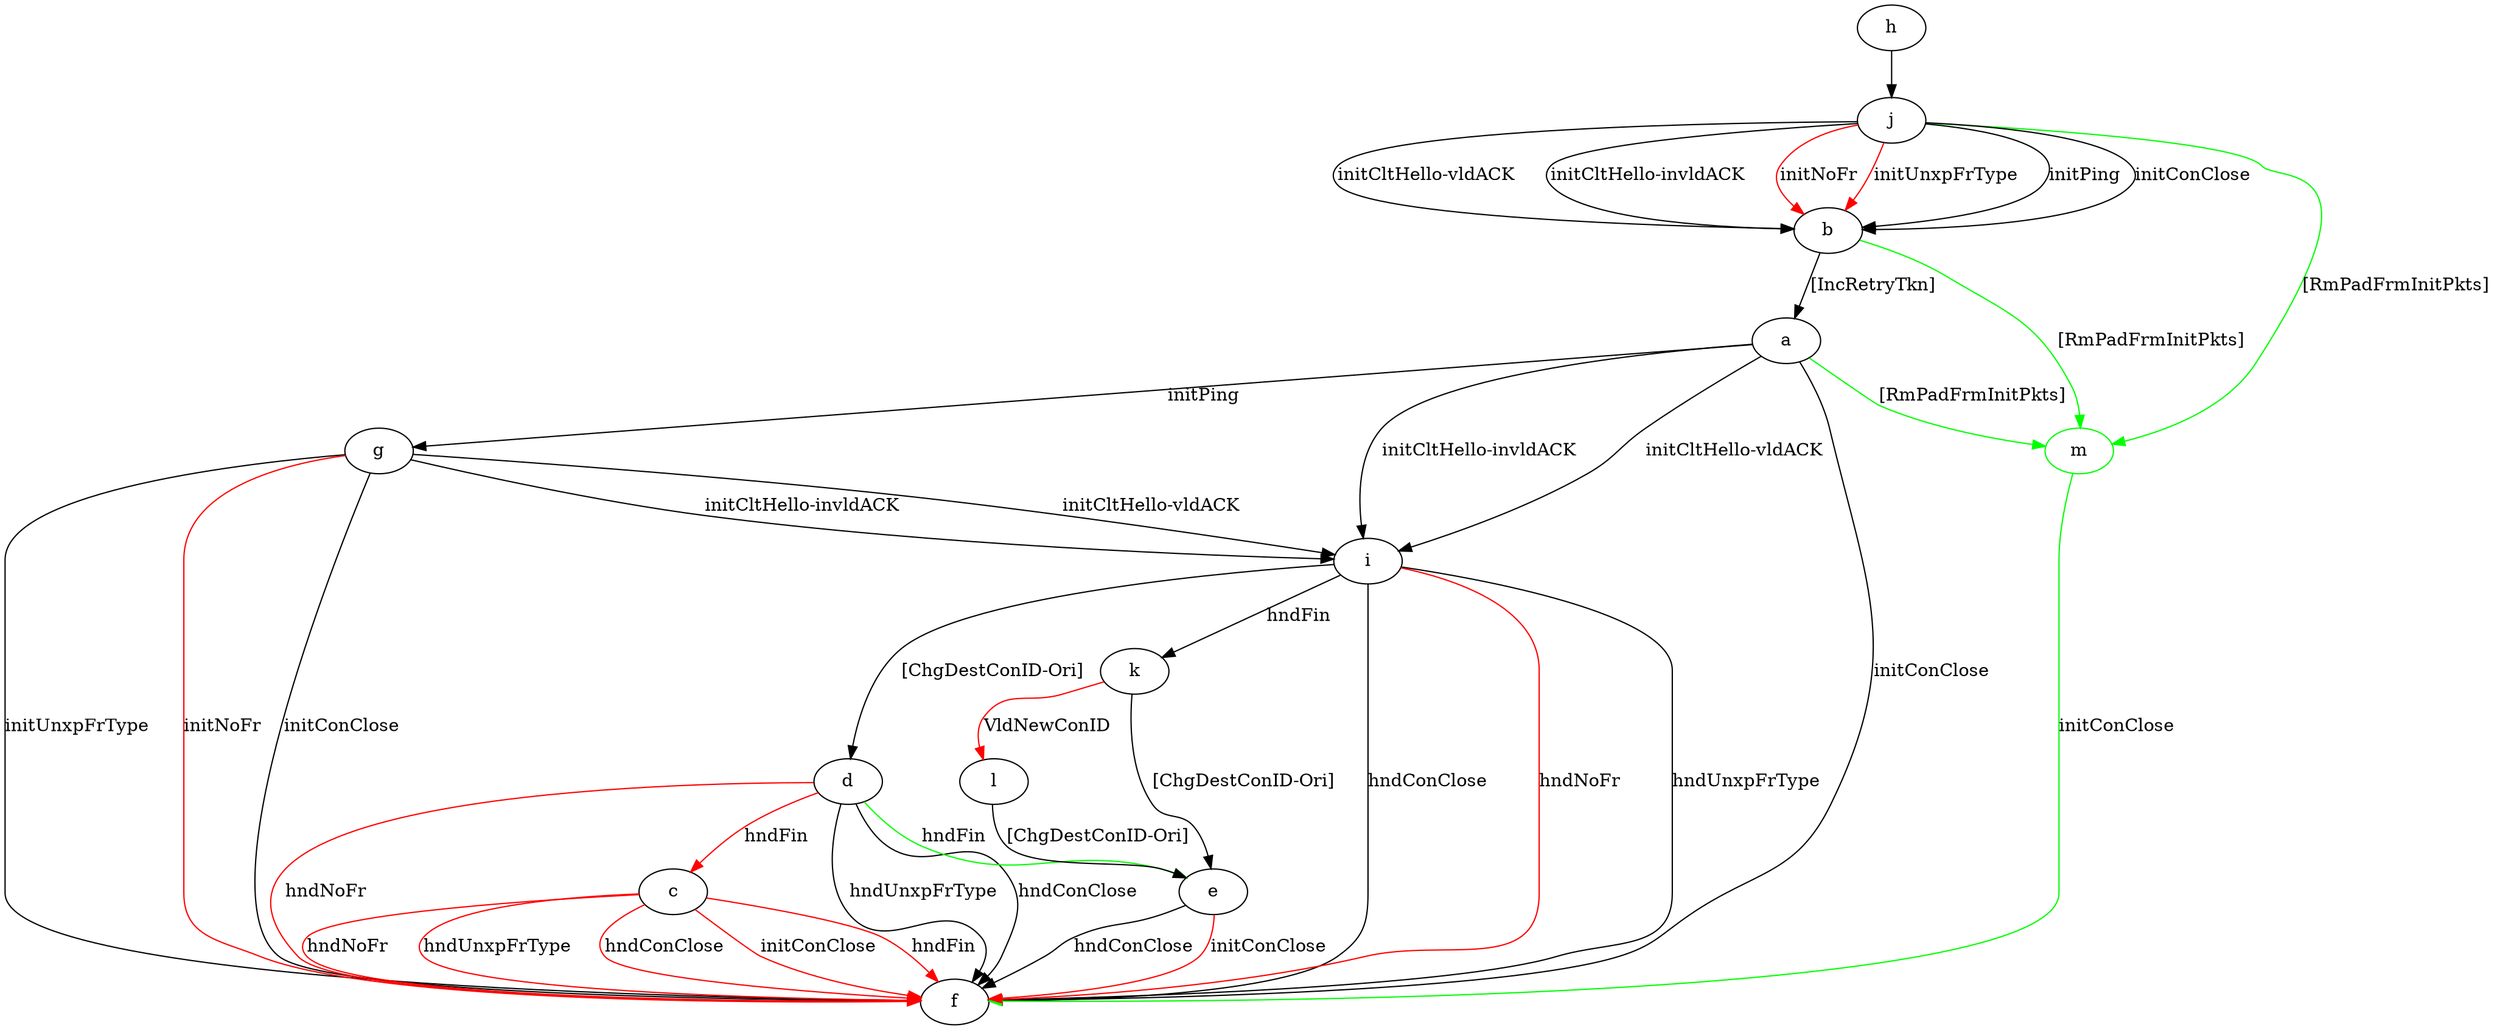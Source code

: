 digraph "" {
	a -> f	[key=0,
		label="initConClose "];
	a -> g	[key=0,
		label="initPing "];
	a -> i	[key=0,
		label="initCltHello-vldACK "];
	a -> i	[key=1,
		label="initCltHello-invldACK "];
	m	[color=green];
	a -> m	[key=0,
		color=green,
		label="[RmPadFrmInitPkts] "];
	b -> a	[key=0,
		label="[IncRetryTkn] "];
	b -> m	[key=0,
		color=green,
		label="[RmPadFrmInitPkts] "];
	c -> f	[key=0,
		color=red,
		label="initConClose "];
	c -> f	[key=1,
		color=red,
		label="hndFin "];
	c -> f	[key=2,
		color=red,
		label="hndNoFr "];
	c -> f	[key=3,
		color=red,
		label="hndUnxpFrType "];
	c -> f	[key=4,
		color=red,
		label="hndConClose "];
	d -> c	[key=0,
		color=red,
		label="hndFin "];
	d -> e	[key=0,
		color=green,
		label="hndFin "];
	d -> f	[key=0,
		label="hndUnxpFrType "];
	d -> f	[key=1,
		label="hndConClose "];
	d -> f	[key=2,
		color=red,
		label="hndNoFr "];
	e -> f	[key=0,
		label="hndConClose "];
	e -> f	[key=1,
		color=red,
		label="initConClose "];
	g -> f	[key=0,
		label="initConClose "];
	g -> f	[key=1,
		label="initUnxpFrType "];
	g -> f	[key=2,
		color=red,
		label="initNoFr "];
	g -> i	[key=0,
		label="initCltHello-vldACK "];
	g -> i	[key=1,
		label="initCltHello-invldACK "];
	h -> j	[key=0];
	i -> d	[key=0,
		label="[ChgDestConID-Ori] "];
	i -> f	[key=0,
		label="hndUnxpFrType "];
	i -> f	[key=1,
		label="hndConClose "];
	i -> f	[key=2,
		color=red,
		label="hndNoFr "];
	i -> k	[key=0,
		label="hndFin "];
	j -> b	[key=0,
		label="initPing "];
	j -> b	[key=1,
		label="initConClose "];
	j -> b	[key=2,
		label="initCltHello-vldACK "];
	j -> b	[key=3,
		label="initCltHello-invldACK "];
	j -> b	[key=4,
		color=red,
		label="initNoFr "];
	j -> b	[key=5,
		color=red,
		label="initUnxpFrType "];
	j -> m	[key=0,
		color=green,
		label="[RmPadFrmInitPkts] "];
	k -> e	[key=0,
		label="[ChgDestConID-Ori] "];
	k -> l	[key=0,
		color=red,
		label="VldNewConID "];
	l -> e	[key=0,
		label="[ChgDestConID-Ori] "];
	m -> f	[key=0,
		color=green,
		label="initConClose "];
}
